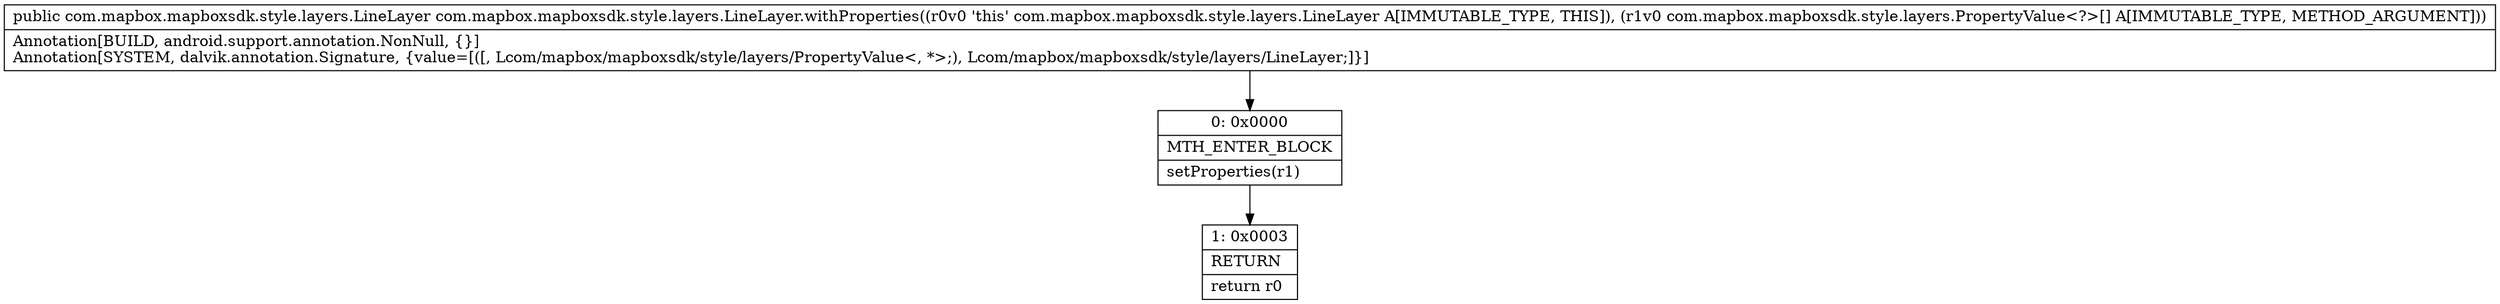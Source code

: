 digraph "CFG forcom.mapbox.mapboxsdk.style.layers.LineLayer.withProperties([Lcom\/mapbox\/mapboxsdk\/style\/layers\/PropertyValue;)Lcom\/mapbox\/mapboxsdk\/style\/layers\/LineLayer;" {
Node_0 [shape=record,label="{0\:\ 0x0000|MTH_ENTER_BLOCK\l|setProperties(r1)\l}"];
Node_1 [shape=record,label="{1\:\ 0x0003|RETURN\l|return r0\l}"];
MethodNode[shape=record,label="{public com.mapbox.mapboxsdk.style.layers.LineLayer com.mapbox.mapboxsdk.style.layers.LineLayer.withProperties((r0v0 'this' com.mapbox.mapboxsdk.style.layers.LineLayer A[IMMUTABLE_TYPE, THIS]), (r1v0 com.mapbox.mapboxsdk.style.layers.PropertyValue\<?\>[] A[IMMUTABLE_TYPE, METHOD_ARGUMENT]))  | Annotation[BUILD, android.support.annotation.NonNull, \{\}]\lAnnotation[SYSTEM, dalvik.annotation.Signature, \{value=[([, Lcom\/mapbox\/mapboxsdk\/style\/layers\/PropertyValue\<, *\>;), Lcom\/mapbox\/mapboxsdk\/style\/layers\/LineLayer;]\}]\l}"];
MethodNode -> Node_0;
Node_0 -> Node_1;
}

